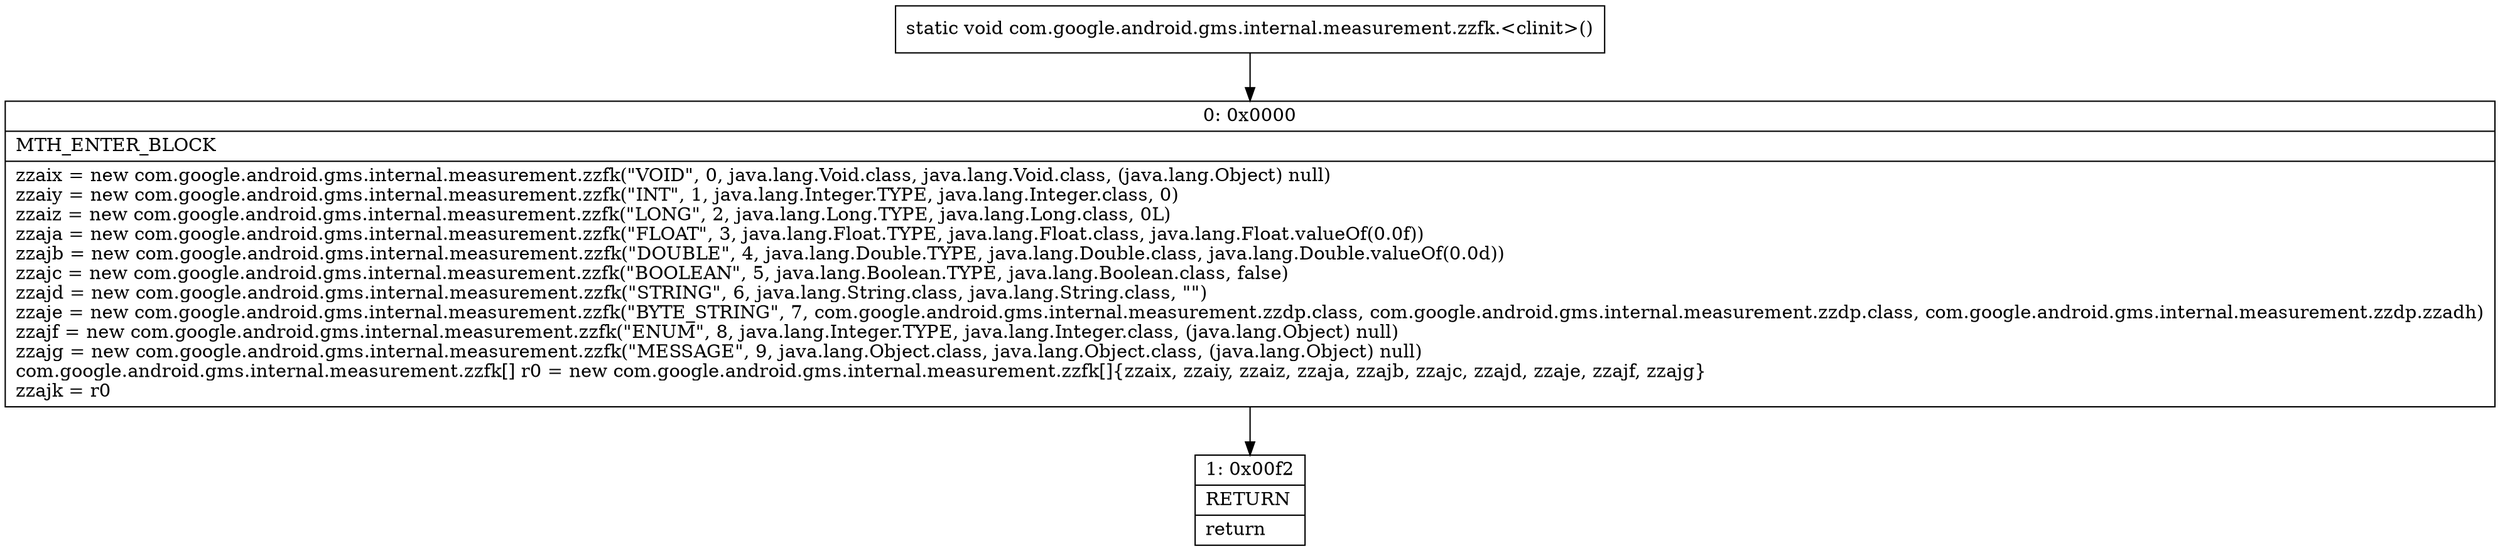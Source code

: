 digraph "CFG forcom.google.android.gms.internal.measurement.zzfk.\<clinit\>()V" {
Node_0 [shape=record,label="{0\:\ 0x0000|MTH_ENTER_BLOCK\l|zzaix = new com.google.android.gms.internal.measurement.zzfk(\"VOID\", 0, java.lang.Void.class, java.lang.Void.class, (java.lang.Object) null)\lzzaiy = new com.google.android.gms.internal.measurement.zzfk(\"INT\", 1, java.lang.Integer.TYPE, java.lang.Integer.class, 0)\lzzaiz = new com.google.android.gms.internal.measurement.zzfk(\"LONG\", 2, java.lang.Long.TYPE, java.lang.Long.class, 0L)\lzzaja = new com.google.android.gms.internal.measurement.zzfk(\"FLOAT\", 3, java.lang.Float.TYPE, java.lang.Float.class, java.lang.Float.valueOf(0.0f))\lzzajb = new com.google.android.gms.internal.measurement.zzfk(\"DOUBLE\", 4, java.lang.Double.TYPE, java.lang.Double.class, java.lang.Double.valueOf(0.0d))\lzzajc = new com.google.android.gms.internal.measurement.zzfk(\"BOOLEAN\", 5, java.lang.Boolean.TYPE, java.lang.Boolean.class, false)\lzzajd = new com.google.android.gms.internal.measurement.zzfk(\"STRING\", 6, java.lang.String.class, java.lang.String.class, \"\")\lzzaje = new com.google.android.gms.internal.measurement.zzfk(\"BYTE_STRING\", 7, com.google.android.gms.internal.measurement.zzdp.class, com.google.android.gms.internal.measurement.zzdp.class, com.google.android.gms.internal.measurement.zzdp.zzadh)\lzzajf = new com.google.android.gms.internal.measurement.zzfk(\"ENUM\", 8, java.lang.Integer.TYPE, java.lang.Integer.class, (java.lang.Object) null)\lzzajg = new com.google.android.gms.internal.measurement.zzfk(\"MESSAGE\", 9, java.lang.Object.class, java.lang.Object.class, (java.lang.Object) null)\lcom.google.android.gms.internal.measurement.zzfk[] r0 = new com.google.android.gms.internal.measurement.zzfk[]\{zzaix, zzaiy, zzaiz, zzaja, zzajb, zzajc, zzajd, zzaje, zzajf, zzajg\}\lzzajk = r0\l}"];
Node_1 [shape=record,label="{1\:\ 0x00f2|RETURN\l|return\l}"];
MethodNode[shape=record,label="{static void com.google.android.gms.internal.measurement.zzfk.\<clinit\>() }"];
MethodNode -> Node_0;
Node_0 -> Node_1;
}

